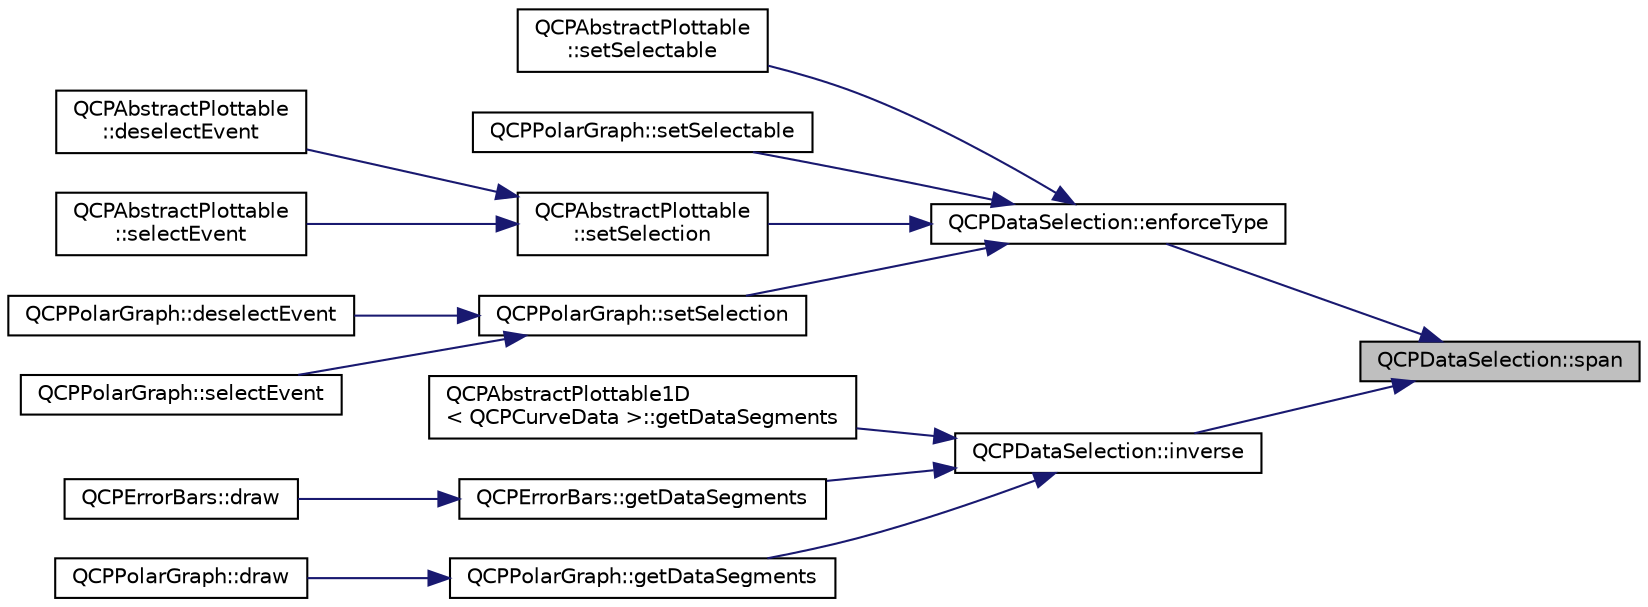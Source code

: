 digraph "QCPDataSelection::span"
{
 // LATEX_PDF_SIZE
  edge [fontname="Helvetica",fontsize="10",labelfontname="Helvetica",labelfontsize="10"];
  node [fontname="Helvetica",fontsize="10",shape=record];
  rankdir="RL";
  Node1 [label="QCPDataSelection::span",height=0.2,width=0.4,color="black", fillcolor="grey75", style="filled", fontcolor="black",tooltip=" "];
  Node1 -> Node2 [dir="back",color="midnightblue",fontsize="10",style="solid",fontname="Helvetica"];
  Node2 [label="QCPDataSelection::enforceType",height=0.2,width=0.4,color="black", fillcolor="white", style="filled",URL="$classQCPDataSelection.html#a17b84d852911531d229f4a76aa239a75",tooltip=" "];
  Node2 -> Node3 [dir="back",color="midnightblue",fontsize="10",style="solid",fontname="Helvetica"];
  Node3 [label="QCPAbstractPlottable\l::setSelectable",height=0.2,width=0.4,color="black", fillcolor="white", style="filled",URL="$classQCPAbstractPlottable.html#ac238d6e910f976f1f30d41c2bca44ac3",tooltip=" "];
  Node2 -> Node4 [dir="back",color="midnightblue",fontsize="10",style="solid",fontname="Helvetica"];
  Node4 [label="QCPPolarGraph::setSelectable",height=0.2,width=0.4,color="black", fillcolor="white", style="filled",URL="$classQCPPolarGraph.html#ab69bb9f6074ba180e74e535fd6494f96",tooltip=" "];
  Node2 -> Node5 [dir="back",color="midnightblue",fontsize="10",style="solid",fontname="Helvetica"];
  Node5 [label="QCPAbstractPlottable\l::setSelection",height=0.2,width=0.4,color="black", fillcolor="white", style="filled",URL="$classQCPAbstractPlottable.html#a219bc5403a9d85d3129165ec3f5ae436",tooltip=" "];
  Node5 -> Node6 [dir="back",color="midnightblue",fontsize="10",style="solid",fontname="Helvetica"];
  Node6 [label="QCPAbstractPlottable\l::deselectEvent",height=0.2,width=0.4,color="black", fillcolor="white", style="filled",URL="$classQCPAbstractPlottable.html#a9b104d9da4f38f934363945c313bf82e",tooltip=" "];
  Node5 -> Node7 [dir="back",color="midnightblue",fontsize="10",style="solid",fontname="Helvetica"];
  Node7 [label="QCPAbstractPlottable\l::selectEvent",height=0.2,width=0.4,color="black", fillcolor="white", style="filled",URL="$classQCPAbstractPlottable.html#a2d488568cf16600dd81fa23d7d439829",tooltip=" "];
  Node2 -> Node8 [dir="back",color="midnightblue",fontsize="10",style="solid",fontname="Helvetica"];
  Node8 [label="QCPPolarGraph::setSelection",height=0.2,width=0.4,color="black", fillcolor="white", style="filled",URL="$classQCPPolarGraph.html#ab5cc3f205eeb153dd3a28c11b996ccb2",tooltip=" "];
  Node8 -> Node9 [dir="back",color="midnightblue",fontsize="10",style="solid",fontname="Helvetica"];
  Node9 [label="QCPPolarGraph::deselectEvent",height=0.2,width=0.4,color="black", fillcolor="white", style="filled",URL="$classQCPPolarGraph.html#a3372c079d5859f513d18384890945072",tooltip=" "];
  Node8 -> Node10 [dir="back",color="midnightblue",fontsize="10",style="solid",fontname="Helvetica"];
  Node10 [label="QCPPolarGraph::selectEvent",height=0.2,width=0.4,color="black", fillcolor="white", style="filled",URL="$classQCPPolarGraph.html#a1bc6a4af76e45ce13cd4f544062ff8b3",tooltip=" "];
  Node1 -> Node11 [dir="back",color="midnightblue",fontsize="10",style="solid",fontname="Helvetica"];
  Node11 [label="QCPDataSelection::inverse",height=0.2,width=0.4,color="black", fillcolor="white", style="filled",URL="$classQCPDataSelection.html#ae8097f4e4ffee7b1b5df27c93eb365db",tooltip=" "];
  Node11 -> Node12 [dir="back",color="midnightblue",fontsize="10",style="solid",fontname="Helvetica"];
  Node12 [label="QCPAbstractPlottable1D\l\< QCPCurveData \>::getDataSegments",height=0.2,width=0.4,color="black", fillcolor="white", style="filled",URL="$classQCPAbstractPlottable1D.html#ae890e62ce403c54f575c73b9529f1af8",tooltip=" "];
  Node11 -> Node13 [dir="back",color="midnightblue",fontsize="10",style="solid",fontname="Helvetica"];
  Node13 [label="QCPErrorBars::getDataSegments",height=0.2,width=0.4,color="black", fillcolor="white", style="filled",URL="$classQCPErrorBars.html#a243e0bb2563fc2e9f08efd77e7175abf",tooltip=" "];
  Node13 -> Node14 [dir="back",color="midnightblue",fontsize="10",style="solid",fontname="Helvetica"];
  Node14 [label="QCPErrorBars::draw",height=0.2,width=0.4,color="black", fillcolor="white", style="filled",URL="$classQCPErrorBars.html#a801e85931372abf2a1034bfb2eac5cd2",tooltip=" "];
  Node11 -> Node15 [dir="back",color="midnightblue",fontsize="10",style="solid",fontname="Helvetica"];
  Node15 [label="QCPPolarGraph::getDataSegments",height=0.2,width=0.4,color="black", fillcolor="white", style="filled",URL="$classQCPPolarGraph.html#a984e21a4d3189d3fce60a3b883a86752",tooltip=" "];
  Node15 -> Node16 [dir="back",color="midnightblue",fontsize="10",style="solid",fontname="Helvetica"];
  Node16 [label="QCPPolarGraph::draw",height=0.2,width=0.4,color="black", fillcolor="white", style="filled",URL="$classQCPPolarGraph.html#a2a053fc53b7945cd2e3b93cef9cade9a",tooltip=" "];
}
